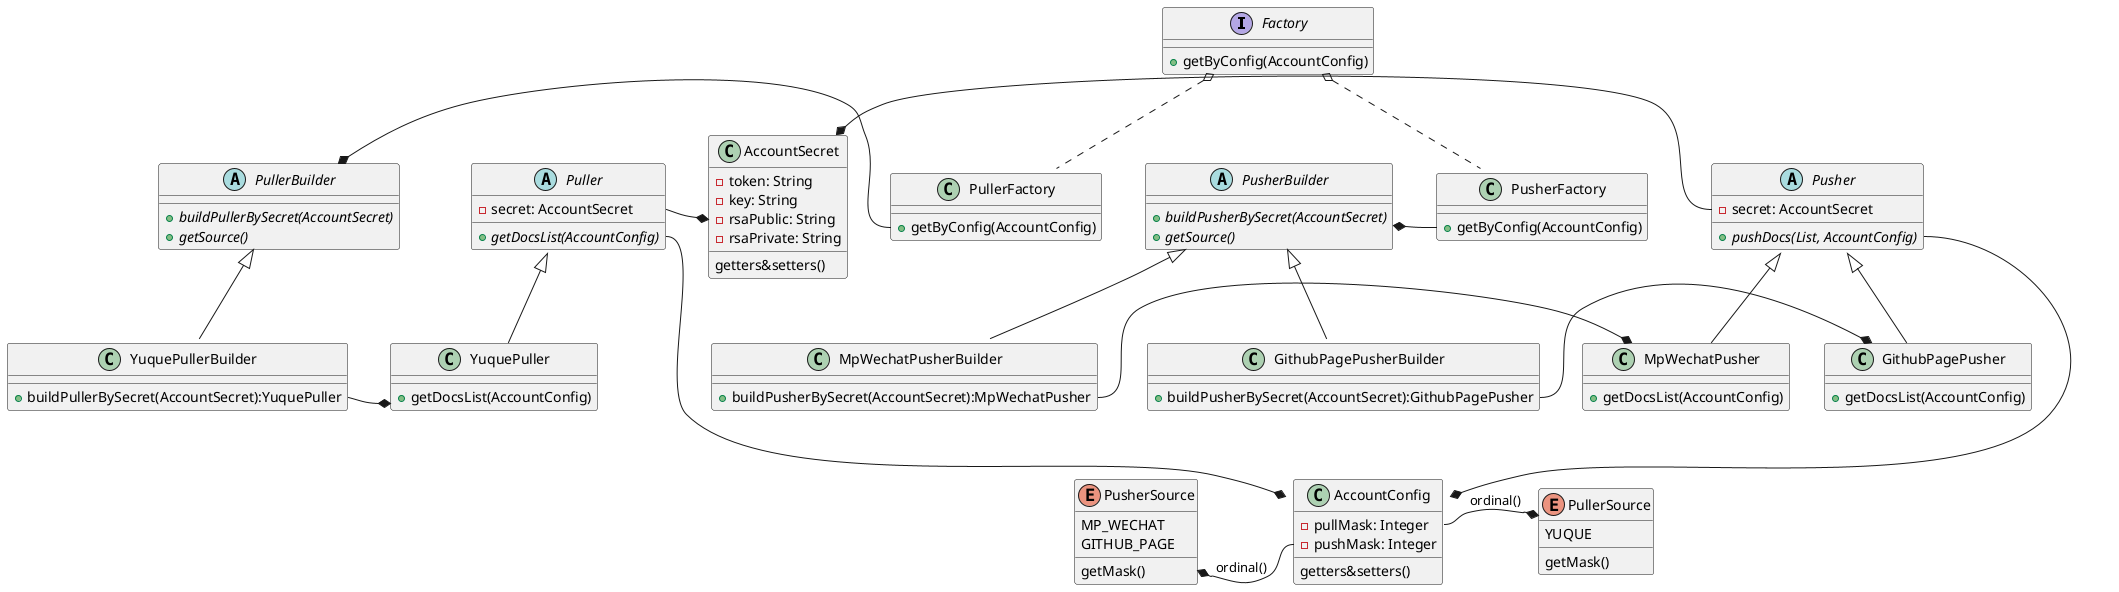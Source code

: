 @startuml
'https://plantuml.com/class-diagram



interface Factory {
+ getByConfig(AccountConfig)
}

class PullerFactory {
+ getByConfig(AccountConfig)
}
PullerFactory .up.o Factory
PullerFactory::getByConfig -* PullerBuilder

class PusherFactory {
+ getByConfig(AccountConfig)
}
PusherFactory .up.o Factory
PusherFactory::getByConfig -* PusherBuilder


abstract class PullerBuilder {
+ {abstract} buildPullerBySecret(AccountSecret)
+ {abstract} getSource()
}
class YuquePullerBuilder extends PullerBuilder {
+ buildPullerBySecret(AccountSecret):YuquePuller
}
YuquePullerBuilder::buildPullerBySecret -* YuquePuller

abstract class PusherBuilder {
+ {abstract} buildPusherBySecret(AccountSecret)
+ {abstract} getSource()
}

class MpWechatPusherBuilder extends PusherBuilder {
+ buildPusherBySecret(AccountSecret):MpWechatPusher
}
MpWechatPusherBuilder::buildPusherBySecret -* MpWechatPusher

class GithubPagePusherBuilder extends PusherBuilder {
+ buildPusherBySecret(AccountSecret):GithubPagePusher
}
GithubPagePusherBuilder::buildPusherBySecret -* GithubPagePusher

abstract class Puller {
- secret: AccountSecret
+ {abstract} getDocsList(AccountConfig)
}
Puller::secret -right-* AccountSecret
Puller::getDocsList -down-* AccountConfig

class YuquePuller extends Puller {
+ getDocsList(AccountConfig)
}

abstract class Pusher {
- secret: AccountSecret
+ {abstract} pushDocs(List, AccountConfig)
}
Pusher::secret -left-* AccountSecret
Pusher::pushDocs -down--* AccountConfig

class MpWechatPusher extends Pusher {
+ getDocsList(AccountConfig)
}
class GithubPagePusher extends Pusher {
+ getDocsList(AccountConfig)
}

class AccountConfig {
- pullMask: Integer
- pushMask: Integer
getters&setters()
}
AccountConfig::pullMask -right-* PullerSource:ordinal()
AccountConfig::pushMask -left-* PusherSource:ordinal()

class AccountSecret {
- token: String
- key: String
- rsaPublic: String
- rsaPrivate: String
getters&setters()
}

' 内容拉取源
enum PullerSource {
YUQUE
getMask()
}

' 内容发布源
enum PusherSource {
MP_WECHAT
GITHUB_PAGE
getMask()
}

@enduml